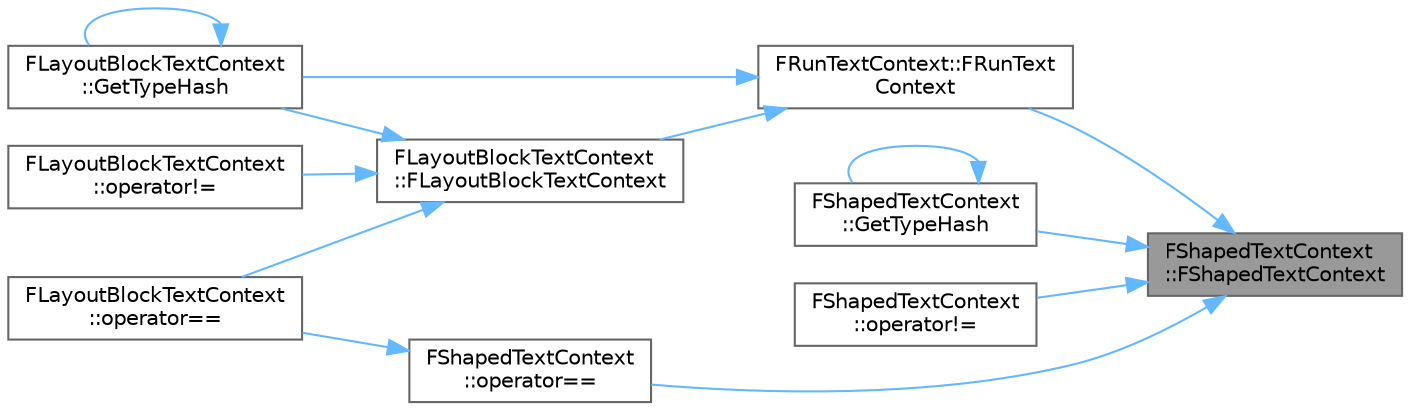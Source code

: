 digraph "FShapedTextContext::FShapedTextContext"
{
 // INTERACTIVE_SVG=YES
 // LATEX_PDF_SIZE
  bgcolor="transparent";
  edge [fontname=Helvetica,fontsize=10,labelfontname=Helvetica,labelfontsize=10];
  node [fontname=Helvetica,fontsize=10,shape=box,height=0.2,width=0.4];
  rankdir="RL";
  Node1 [id="Node000001",label="FShapedTextContext\l::FShapedTextContext",height=0.2,width=0.4,color="gray40", fillcolor="grey60", style="filled", fontcolor="black",tooltip=" "];
  Node1 -> Node2 [id="edge1_Node000001_Node000002",dir="back",color="steelblue1",style="solid",tooltip=" "];
  Node2 [id="Node000002",label="FRunTextContext::FRunText\lContext",height=0.2,width=0.4,color="grey40", fillcolor="white", style="filled",URL="$d2/d97/structFRunTextContext.html#a9802eae4088f063df7e2781620800607",tooltip=" "];
  Node2 -> Node3 [id="edge2_Node000002_Node000003",dir="back",color="steelblue1",style="solid",tooltip=" "];
  Node3 [id="Node000003",label="FLayoutBlockTextContext\l::FLayoutBlockTextContext",height=0.2,width=0.4,color="grey40", fillcolor="white", style="filled",URL="$d5/d98/structFLayoutBlockTextContext.html#abc05a95b90710d7167ba4170351f6728",tooltip=" "];
  Node3 -> Node4 [id="edge3_Node000003_Node000004",dir="back",color="steelblue1",style="solid",tooltip=" "];
  Node4 [id="Node000004",label="FLayoutBlockTextContext\l::GetTypeHash",height=0.2,width=0.4,color="grey40", fillcolor="white", style="filled",URL="$d5/d98/structFLayoutBlockTextContext.html#ae493302f651da566ad8fdbc0c30c4fb8",tooltip=" "];
  Node4 -> Node4 [id="edge4_Node000004_Node000004",dir="back",color="steelblue1",style="solid",tooltip=" "];
  Node3 -> Node5 [id="edge5_Node000003_Node000005",dir="back",color="steelblue1",style="solid",tooltip=" "];
  Node5 [id="Node000005",label="FLayoutBlockTextContext\l::operator!=",height=0.2,width=0.4,color="grey40", fillcolor="white", style="filled",URL="$d5/d98/structFLayoutBlockTextContext.html#a29fefb12b4fbf3430e7bdc22f7fbd277",tooltip=" "];
  Node3 -> Node6 [id="edge6_Node000003_Node000006",dir="back",color="steelblue1",style="solid",tooltip=" "];
  Node6 [id="Node000006",label="FLayoutBlockTextContext\l::operator==",height=0.2,width=0.4,color="grey40", fillcolor="white", style="filled",URL="$d5/d98/structFLayoutBlockTextContext.html#a9e1ec21c3953e59a5dbfd62e4cc7d569",tooltip=" "];
  Node2 -> Node4 [id="edge7_Node000002_Node000004",dir="back",color="steelblue1",style="solid",tooltip=" "];
  Node1 -> Node7 [id="edge8_Node000001_Node000007",dir="back",color="steelblue1",style="solid",tooltip=" "];
  Node7 [id="Node000007",label="FShapedTextContext\l::GetTypeHash",height=0.2,width=0.4,color="grey40", fillcolor="white", style="filled",URL="$d8/def/structFShapedTextContext.html#a24e5fdc74282a8deea7f8497c67e54bb",tooltip=" "];
  Node7 -> Node7 [id="edge9_Node000007_Node000007",dir="back",color="steelblue1",style="solid",tooltip=" "];
  Node1 -> Node8 [id="edge10_Node000001_Node000008",dir="back",color="steelblue1",style="solid",tooltip=" "];
  Node8 [id="Node000008",label="FShapedTextContext\l::operator!=",height=0.2,width=0.4,color="grey40", fillcolor="white", style="filled",URL="$d8/def/structFShapedTextContext.html#a59ba02bfd7e7aa2e33564bd8f64b73ef",tooltip=" "];
  Node1 -> Node9 [id="edge11_Node000001_Node000009",dir="back",color="steelblue1",style="solid",tooltip=" "];
  Node9 [id="Node000009",label="FShapedTextContext\l::operator==",height=0.2,width=0.4,color="grey40", fillcolor="white", style="filled",URL="$d8/def/structFShapedTextContext.html#ad59fce6fc27eda941673bba570a791ff",tooltip=" "];
  Node9 -> Node6 [id="edge12_Node000009_Node000006",dir="back",color="steelblue1",style="solid",tooltip=" "];
}
